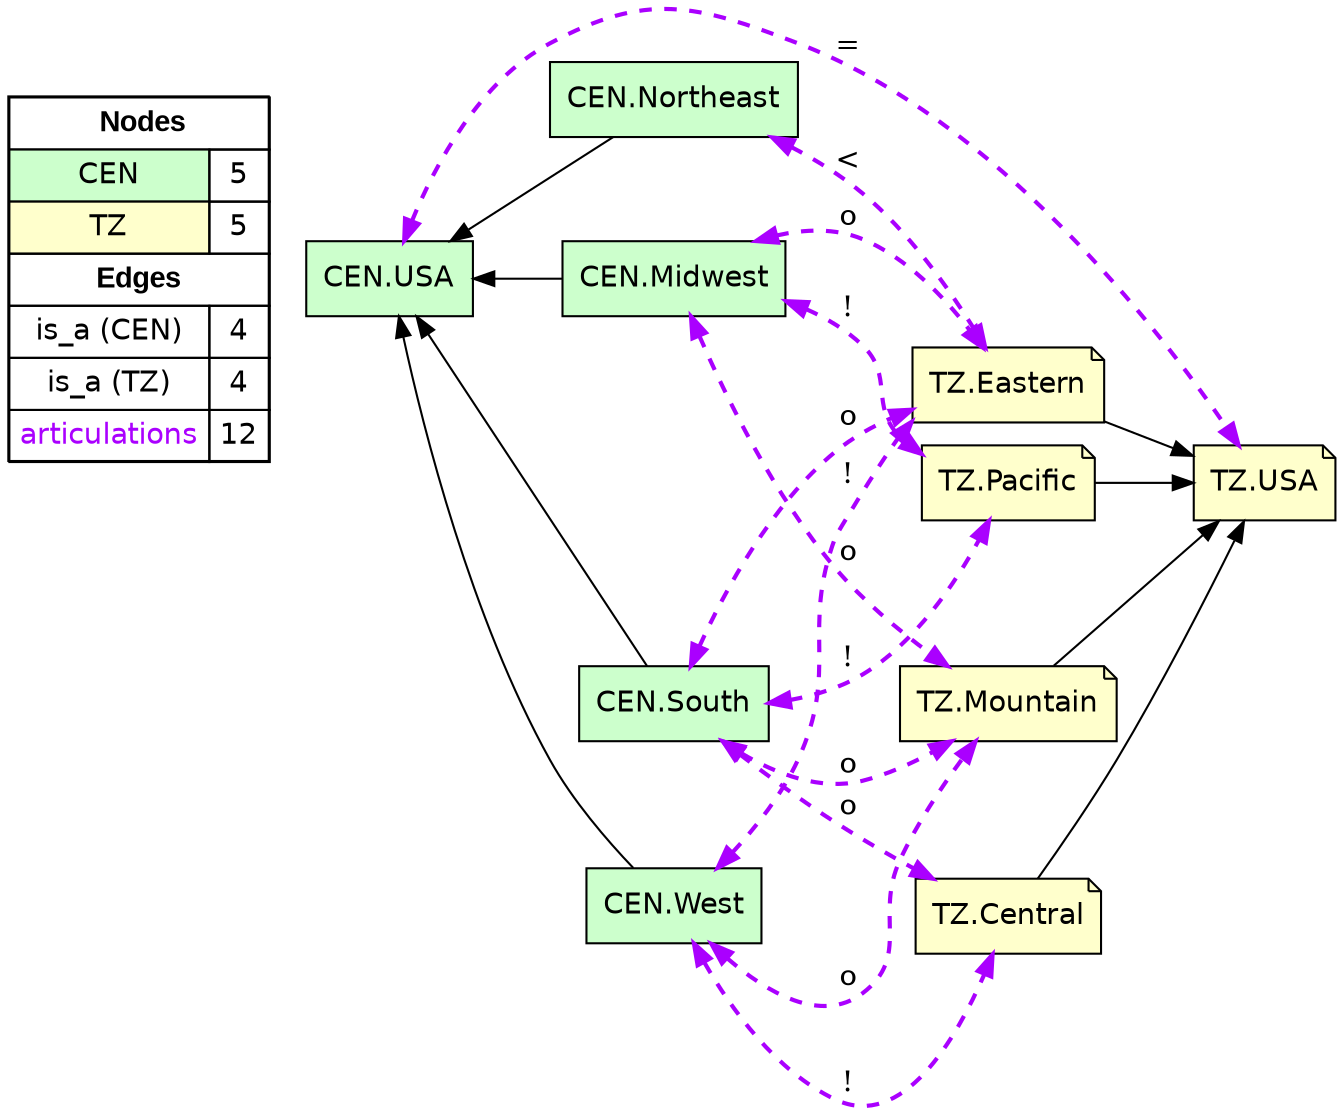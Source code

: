 digraph{
rankdir=LR
node[shape=circle style=filled fillcolor="#FFFFFF"] 
node[shape=box style=filled fillcolor="#CCFFCC" fontname="helvetica"] 
"CEN.Northeast"
"CEN.Midwest"
"CEN.South"
"CEN.USA"
"CEN.West"
node[shape=circle style=filled fillcolor="#FFFFFF"] 
node[shape=note style=filled fillcolor="#FFFFCC" fontname="helvetica"] 
"TZ.USA"
"TZ.Eastern"
"TZ.Mountain"
"TZ.Pacific"
"TZ.Central"
edge[style=solid color="#000000" constraint=true penwidth=1 dir=forward]
edge[style=solid color="#000000" constraint=true penwidth=1 dir=forward]
"CEN.USA" -> "CEN.Midwest" [dir=back]
"CEN.USA" -> "CEN.West" [dir=back]
"CEN.USA" -> "CEN.Northeast" [dir=back]
"CEN.USA" -> "CEN.South" [dir=back]
edge[style=solid color="#000000" constraint=true penwidth=1 dir=forward]
edge[style=solid color="#000000" constraint=true penwidth=1 dir=forward]
"TZ.Pacific" -> "TZ.USA"
"TZ.Eastern" -> "TZ.USA"
"TZ.Mountain" -> "TZ.USA"
"TZ.Central" -> "TZ.USA"
edge[style=solid color="#000000" constraint=true penwidth=1 dir=forward]
edge[style=dashed color="#AA00FF" constraint=true penwidth=2 dir=both]
"CEN.West" -> "TZ.Eastern" [label="!"]
"CEN.West" -> "TZ.Mountain" [label="o"]
"CEN.West" -> "TZ.Central" [label="!"]
"CEN.South" -> "TZ.Mountain" [label="o"]
"CEN.Northeast" -> "TZ.Eastern" [label="<"]
"CEN.Midwest" -> "TZ.Mountain" [label="o"]
"CEN.South" -> "TZ.Pacific" [label="!"]
"CEN.South" -> "TZ.Central" [label="o"]
"CEN.Midwest" -> "TZ.Pacific" [label="!"]
"CEN.Midwest" -> "TZ.Eastern" [label="o"]
"CEN.USA" -> "TZ.USA" [label="="]
"CEN.South" -> "TZ.Eastern" [label="o"]
node[shape=box] 
{rank=source Legend [fillcolor= white margin=0 label=< 
 <TABLE BORDER="0" CELLBORDER="1" CELLSPACING="0" CELLPADDING="4"> 
<TR> <TD COLSPAN="2"><font face="Arial Black"> Nodes</font></TD> </TR> 
<TR> 
 <TD bgcolor="#CCFFCC" fontname="helvetica">CEN</TD> 
 <TD>5</TD> 
 </TR> 
<TR> 
 <TD bgcolor="#FFFFCC" fontname="helvetica">TZ</TD> 
 <TD>5</TD> 
 </TR> 
<TR> <TD COLSPAN="2"><font face = "Arial Black"> Edges </font></TD> </TR> 
<TR> 
 <TD><font color ="#000000">is_a (CEN)</font></TD><TD>4</TD>
</TR>
<TR> 
 <TD><font color ="#000000">is_a (TZ)</font></TD><TD>4</TD>
</TR>
<TR> 
 <TD><font color ="#AA00FF">articulations</font></TD><TD>12</TD>
</TR>
</TABLE> 
 >] } 
}